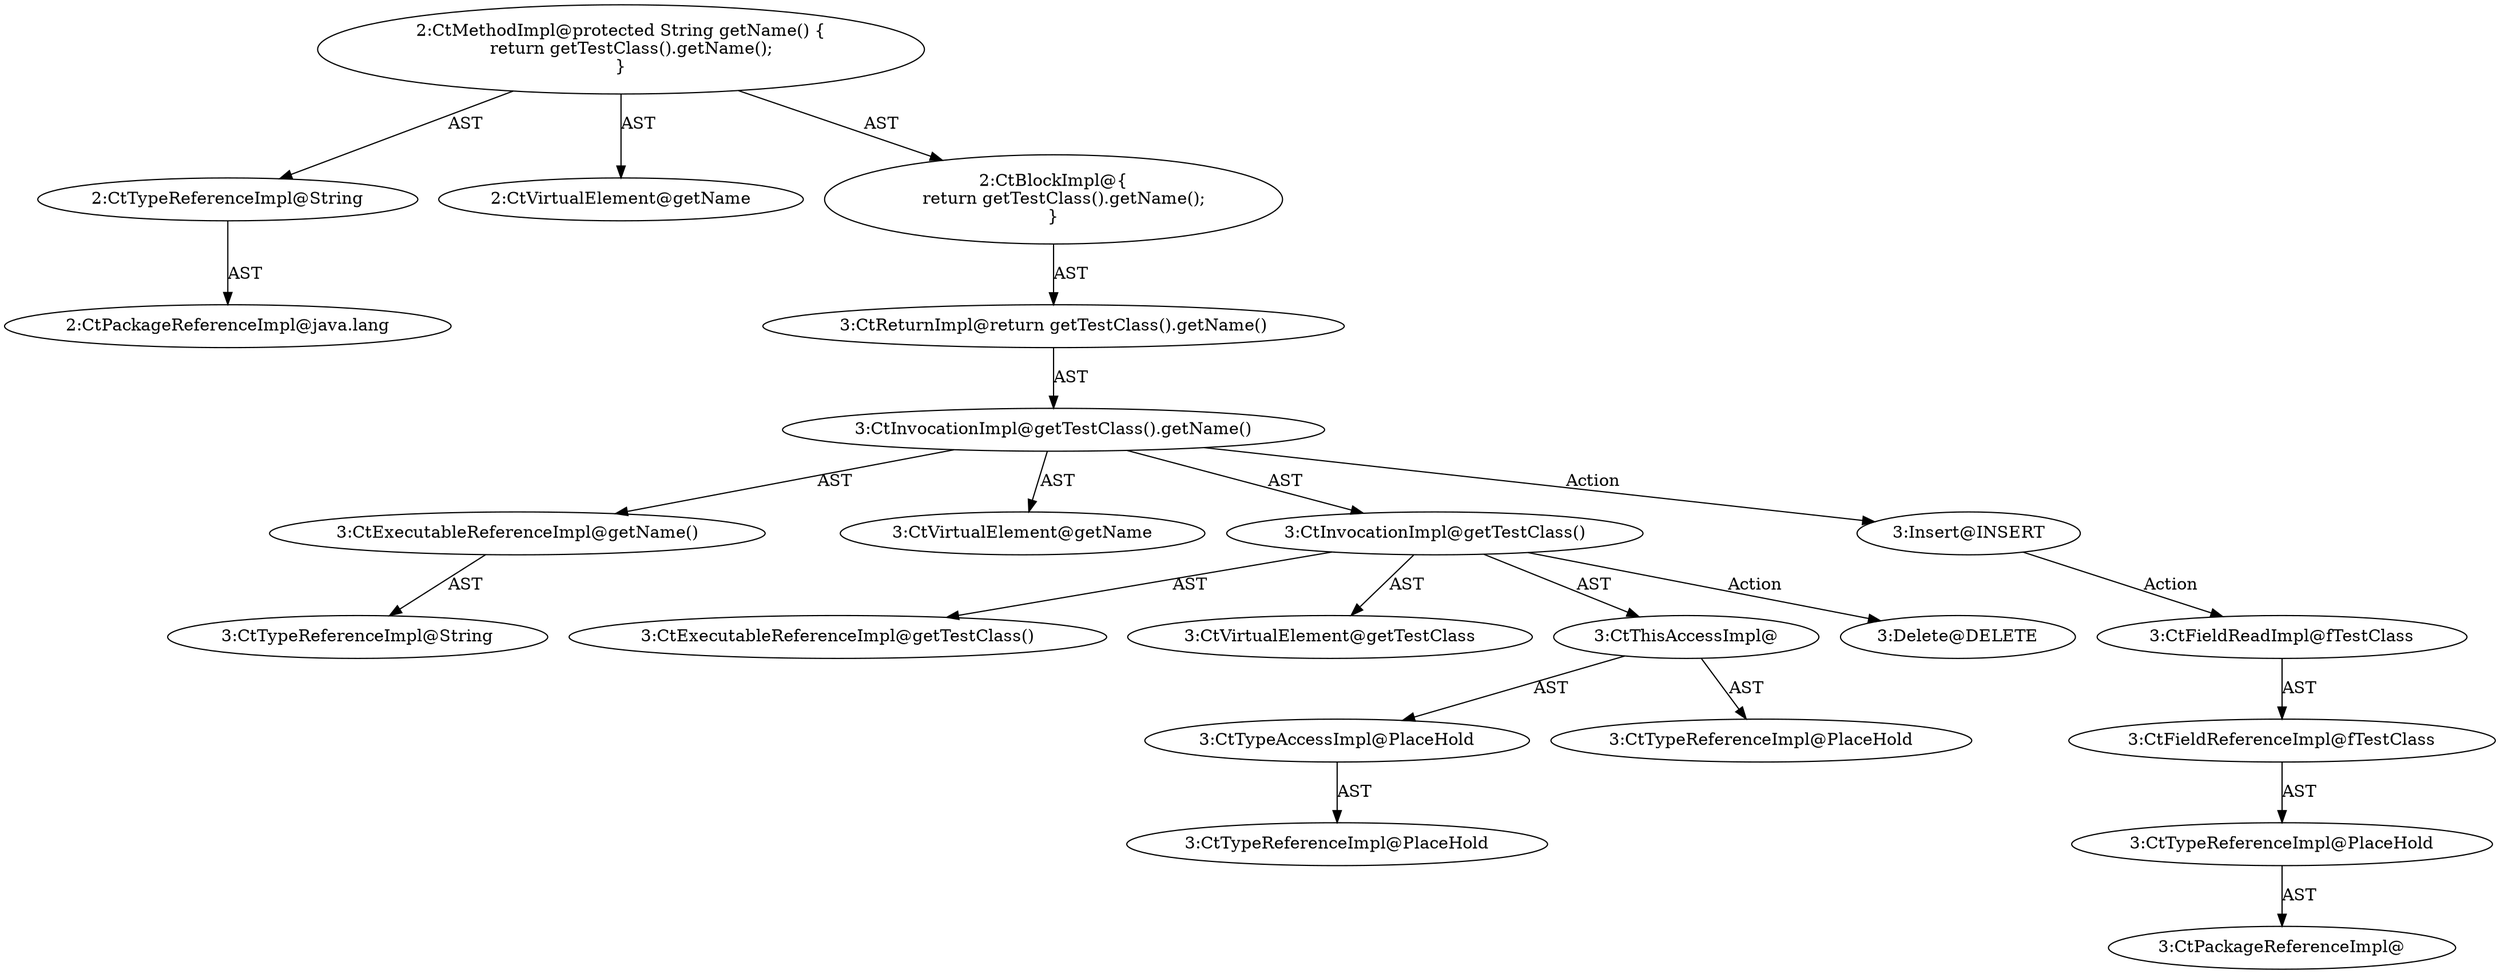 digraph "getName#?" {
0 [label="2:CtTypeReferenceImpl@String" shape=ellipse]
1 [label="2:CtPackageReferenceImpl@java.lang" shape=ellipse]
2 [label="2:CtVirtualElement@getName" shape=ellipse]
3 [label="3:CtExecutableReferenceImpl@getName()" shape=ellipse]
4 [label="3:CtTypeReferenceImpl@String" shape=ellipse]
5 [label="3:CtVirtualElement@getName" shape=ellipse]
6 [label="3:CtExecutableReferenceImpl@getTestClass()" shape=ellipse]
7 [label="3:CtVirtualElement@getTestClass" shape=ellipse]
8 [label="3:CtTypeAccessImpl@PlaceHold" shape=ellipse]
9 [label="3:CtTypeReferenceImpl@PlaceHold" shape=ellipse]
10 [label="3:CtThisAccessImpl@" shape=ellipse]
11 [label="3:CtTypeReferenceImpl@PlaceHold" shape=ellipse]
12 [label="3:CtInvocationImpl@getTestClass()" shape=ellipse]
13 [label="3:CtInvocationImpl@getTestClass().getName()" shape=ellipse]
14 [label="3:CtReturnImpl@return getTestClass().getName()" shape=ellipse]
15 [label="2:CtBlockImpl@\{
    return getTestClass().getName();
\}" shape=ellipse]
16 [label="2:CtMethodImpl@protected String getName() \{
    return getTestClass().getName();
\}" shape=ellipse]
17 [label="3:Delete@DELETE" shape=ellipse]
18 [label="3:Insert@INSERT" shape=ellipse]
19 [label="3:CtPackageReferenceImpl@" shape=ellipse]
20 [label="3:CtTypeReferenceImpl@PlaceHold" shape=ellipse]
21 [label="3:CtFieldReferenceImpl@fTestClass" shape=ellipse]
22 [label="3:CtFieldReadImpl@fTestClass" shape=ellipse]
0 -> 1 [label="AST"];
3 -> 4 [label="AST"];
8 -> 9 [label="AST"];
10 -> 11 [label="AST"];
10 -> 8 [label="AST"];
12 -> 7 [label="AST"];
12 -> 10 [label="AST"];
12 -> 6 [label="AST"];
12 -> 17 [label="Action"];
13 -> 5 [label="AST"];
13 -> 12 [label="AST"];
13 -> 3 [label="AST"];
13 -> 18 [label="Action"];
14 -> 13 [label="AST"];
15 -> 14 [label="AST"];
16 -> 2 [label="AST"];
16 -> 0 [label="AST"];
16 -> 15 [label="AST"];
18 -> 22 [label="Action"];
20 -> 19 [label="AST"];
21 -> 20 [label="AST"];
22 -> 21 [label="AST"];
}